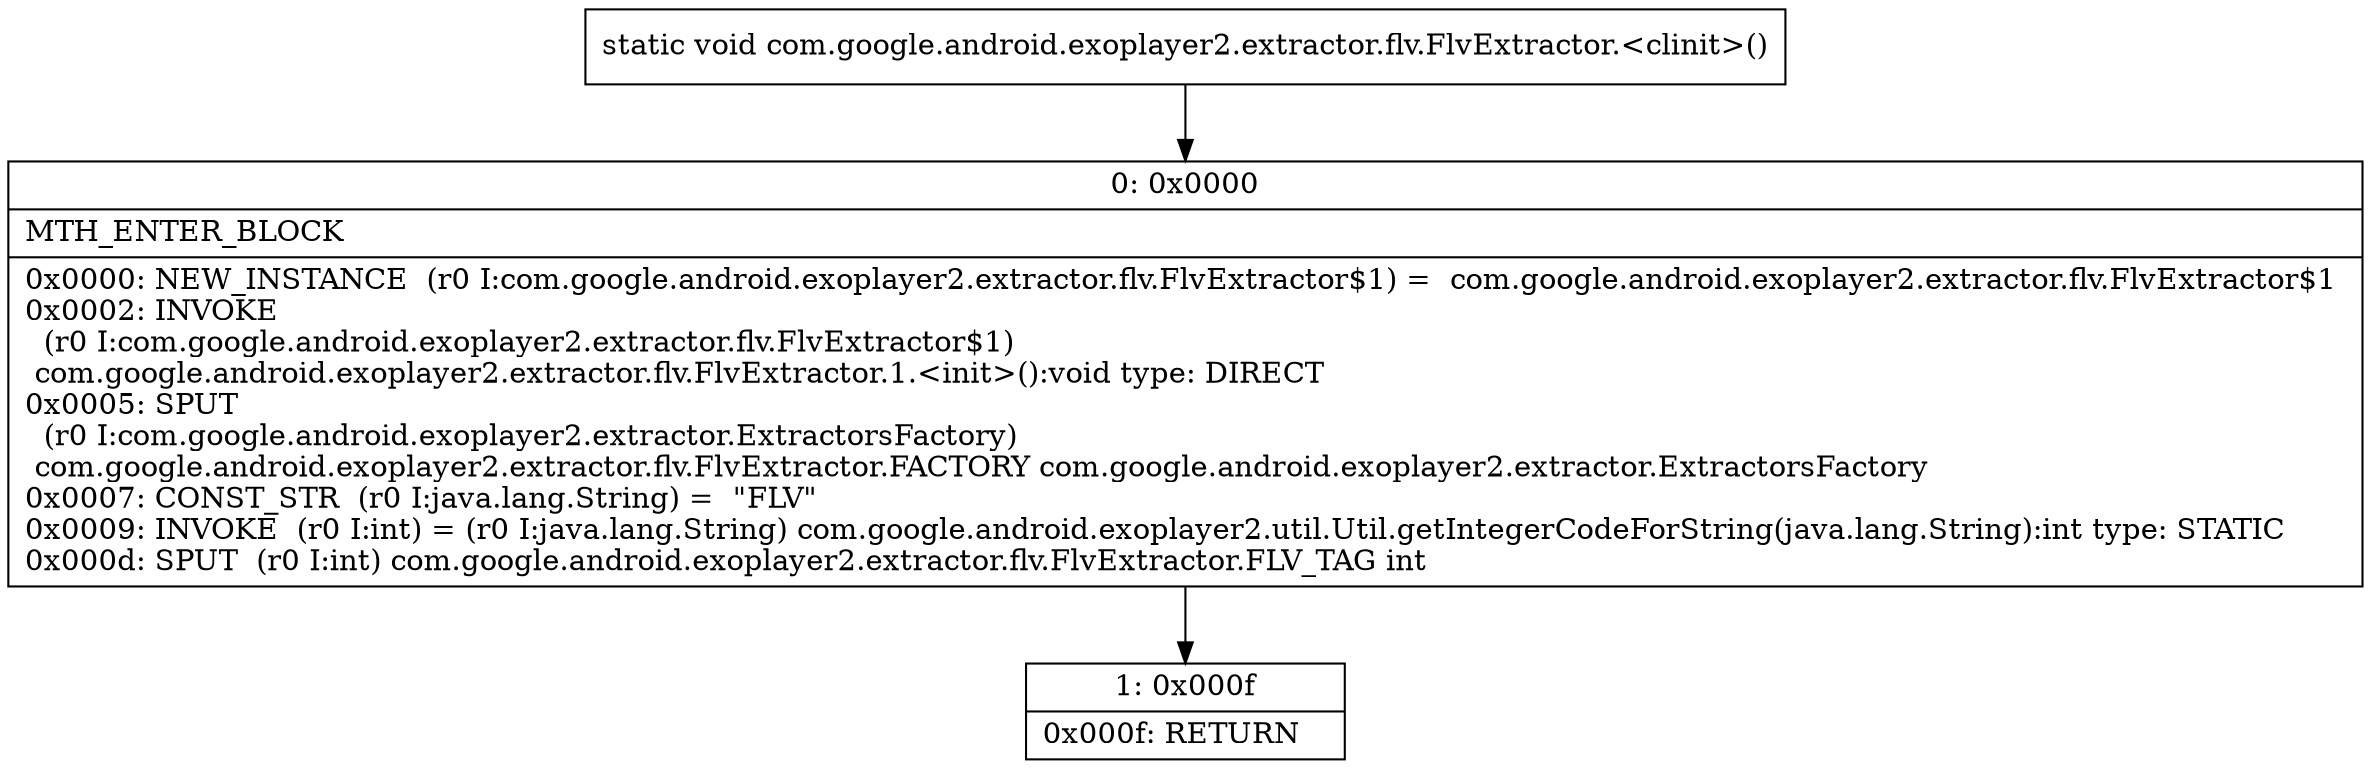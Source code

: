 digraph "CFG forcom.google.android.exoplayer2.extractor.flv.FlvExtractor.\<clinit\>()V" {
Node_0 [shape=record,label="{0\:\ 0x0000|MTH_ENTER_BLOCK\l|0x0000: NEW_INSTANCE  (r0 I:com.google.android.exoplayer2.extractor.flv.FlvExtractor$1) =  com.google.android.exoplayer2.extractor.flv.FlvExtractor$1 \l0x0002: INVOKE  \l  (r0 I:com.google.android.exoplayer2.extractor.flv.FlvExtractor$1)\l com.google.android.exoplayer2.extractor.flv.FlvExtractor.1.\<init\>():void type: DIRECT \l0x0005: SPUT  \l  (r0 I:com.google.android.exoplayer2.extractor.ExtractorsFactory)\l com.google.android.exoplayer2.extractor.flv.FlvExtractor.FACTORY com.google.android.exoplayer2.extractor.ExtractorsFactory \l0x0007: CONST_STR  (r0 I:java.lang.String) =  \"FLV\" \l0x0009: INVOKE  (r0 I:int) = (r0 I:java.lang.String) com.google.android.exoplayer2.util.Util.getIntegerCodeForString(java.lang.String):int type: STATIC \l0x000d: SPUT  (r0 I:int) com.google.android.exoplayer2.extractor.flv.FlvExtractor.FLV_TAG int \l}"];
Node_1 [shape=record,label="{1\:\ 0x000f|0x000f: RETURN   \l}"];
MethodNode[shape=record,label="{static void com.google.android.exoplayer2.extractor.flv.FlvExtractor.\<clinit\>() }"];
MethodNode -> Node_0;
Node_0 -> Node_1;
}

